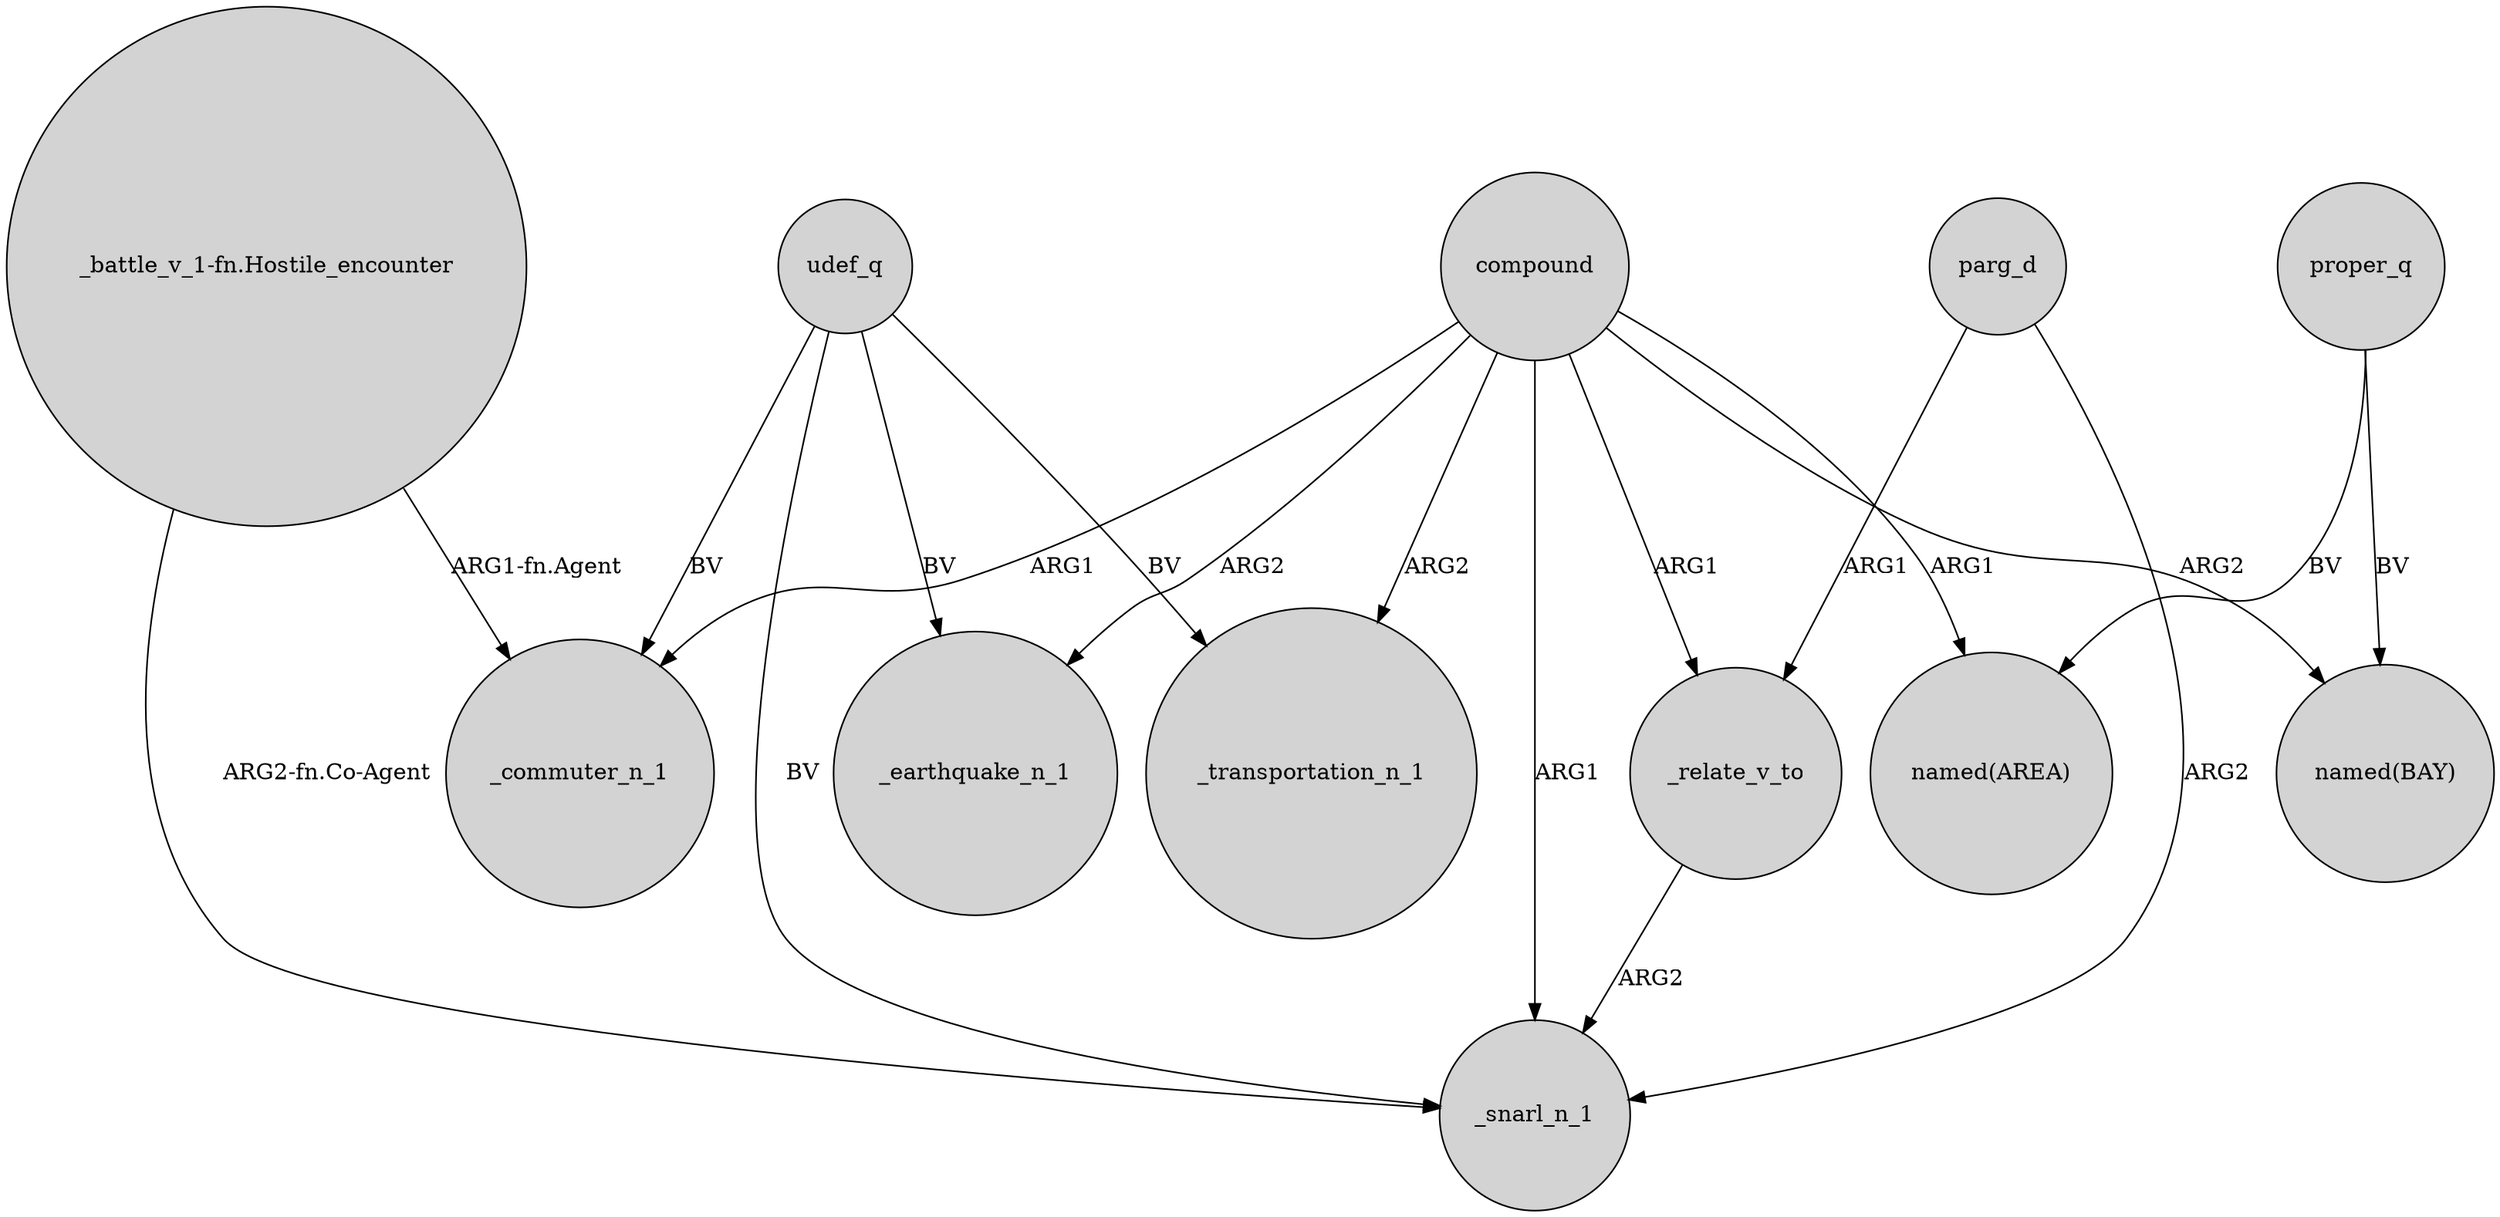 digraph {
	node [shape=circle style=filled]
	compound -> _transportation_n_1 [label=ARG2]
	udef_q -> _commuter_n_1 [label=BV]
	"_battle_v_1-fn.Hostile_encounter" -> _commuter_n_1 [label="ARG1-fn.Agent"]
	compound -> _relate_v_to [label=ARG1]
	compound -> _earthquake_n_1 [label=ARG2]
	compound -> "named(AREA)" [label=ARG1]
	_relate_v_to -> _snarl_n_1 [label=ARG2]
	compound -> "named(BAY)" [label=ARG2]
	compound -> _snarl_n_1 [label=ARG1]
	udef_q -> _transportation_n_1 [label=BV]
	compound -> _commuter_n_1 [label=ARG1]
	parg_d -> _relate_v_to [label=ARG1]
	proper_q -> "named(AREA)" [label=BV]
	parg_d -> _snarl_n_1 [label=ARG2]
	"_battle_v_1-fn.Hostile_encounter" -> _snarl_n_1 [label="ARG2-fn.Co-Agent"]
	udef_q -> _earthquake_n_1 [label=BV]
	udef_q -> _snarl_n_1 [label=BV]
	proper_q -> "named(BAY)" [label=BV]
}
